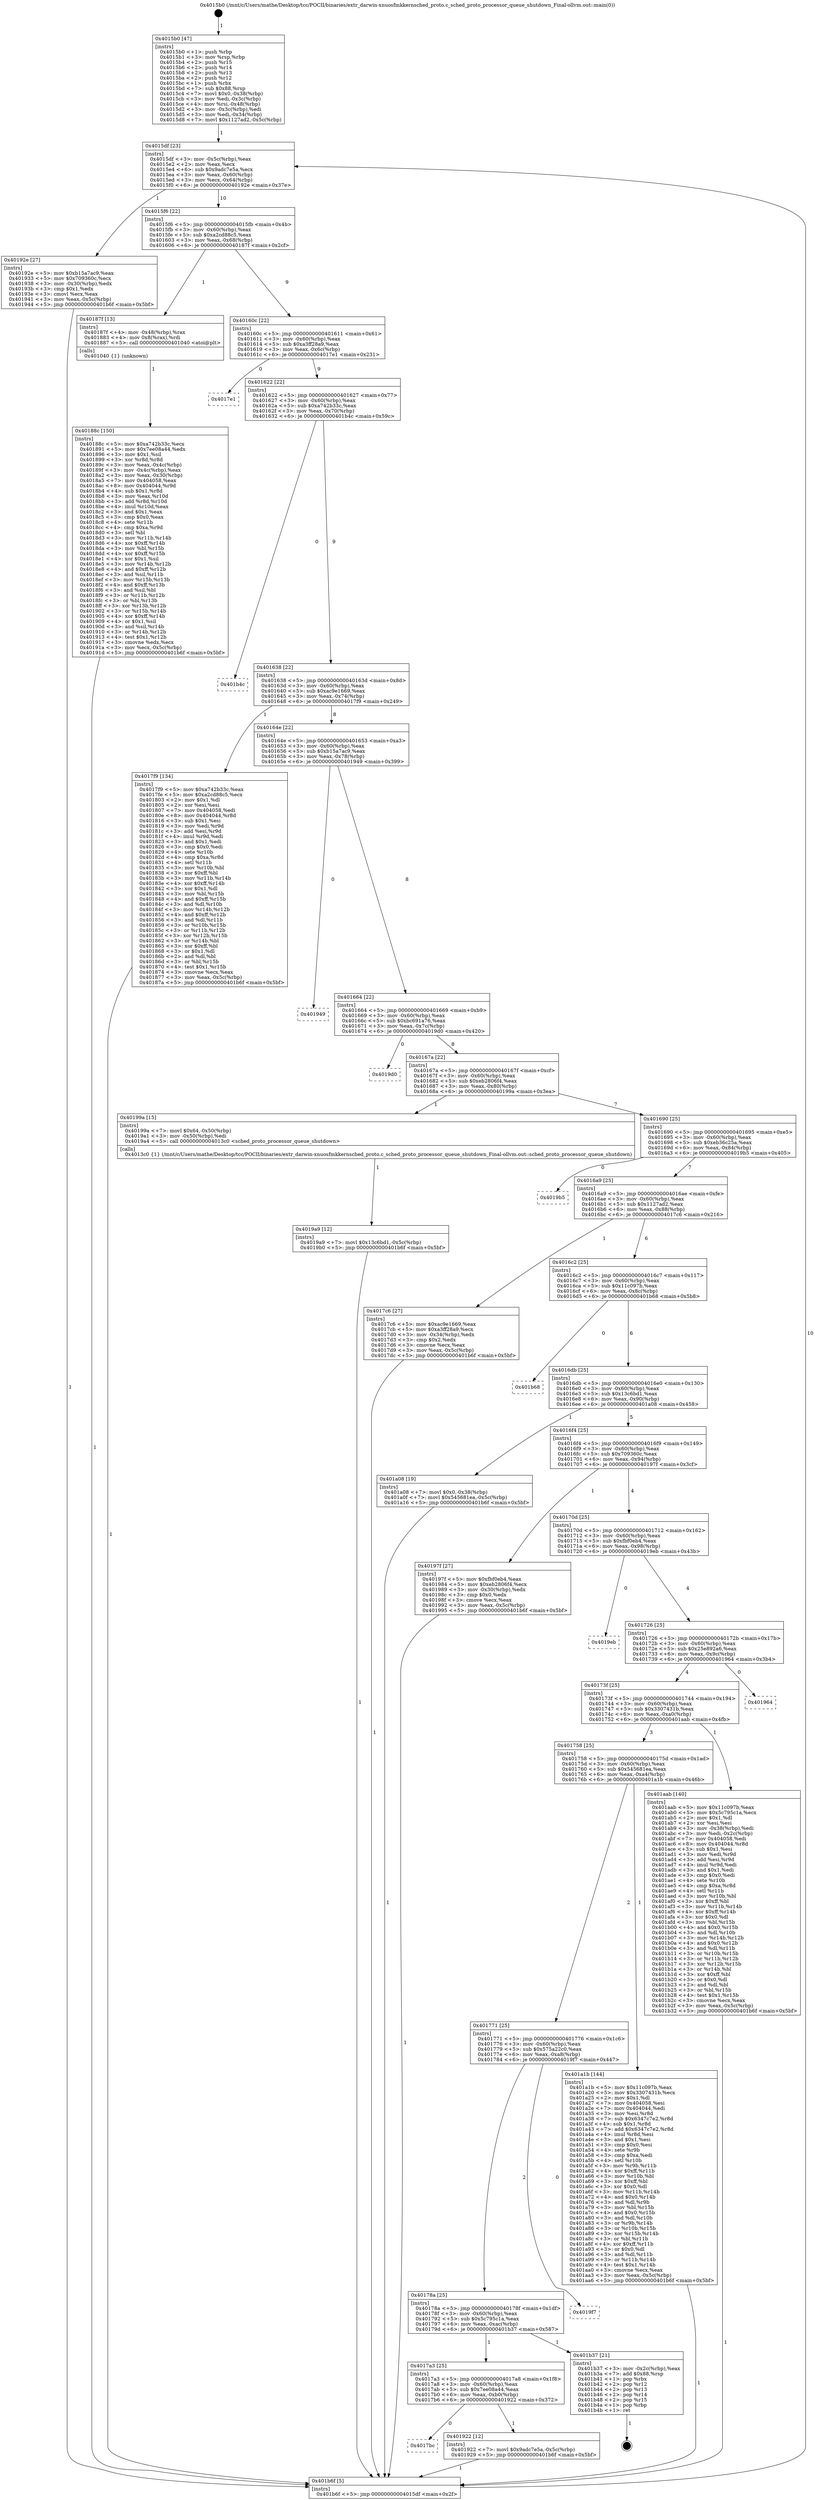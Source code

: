 digraph "0x4015b0" {
  label = "0x4015b0 (/mnt/c/Users/mathe/Desktop/tcc/POCII/binaries/extr_darwin-xnuosfmkkernsched_proto.c_sched_proto_processor_queue_shutdown_Final-ollvm.out::main(0))"
  labelloc = "t"
  node[shape=record]

  Entry [label="",width=0.3,height=0.3,shape=circle,fillcolor=black,style=filled]
  "0x4015df" [label="{
     0x4015df [23]\l
     | [instrs]\l
     &nbsp;&nbsp;0x4015df \<+3\>: mov -0x5c(%rbp),%eax\l
     &nbsp;&nbsp;0x4015e2 \<+2\>: mov %eax,%ecx\l
     &nbsp;&nbsp;0x4015e4 \<+6\>: sub $0x9adc7e5a,%ecx\l
     &nbsp;&nbsp;0x4015ea \<+3\>: mov %eax,-0x60(%rbp)\l
     &nbsp;&nbsp;0x4015ed \<+3\>: mov %ecx,-0x64(%rbp)\l
     &nbsp;&nbsp;0x4015f0 \<+6\>: je 000000000040192e \<main+0x37e\>\l
  }"]
  "0x40192e" [label="{
     0x40192e [27]\l
     | [instrs]\l
     &nbsp;&nbsp;0x40192e \<+5\>: mov $0xb15a7ac9,%eax\l
     &nbsp;&nbsp;0x401933 \<+5\>: mov $0x709360c,%ecx\l
     &nbsp;&nbsp;0x401938 \<+3\>: mov -0x30(%rbp),%edx\l
     &nbsp;&nbsp;0x40193b \<+3\>: cmp $0x1,%edx\l
     &nbsp;&nbsp;0x40193e \<+3\>: cmovl %ecx,%eax\l
     &nbsp;&nbsp;0x401941 \<+3\>: mov %eax,-0x5c(%rbp)\l
     &nbsp;&nbsp;0x401944 \<+5\>: jmp 0000000000401b6f \<main+0x5bf\>\l
  }"]
  "0x4015f6" [label="{
     0x4015f6 [22]\l
     | [instrs]\l
     &nbsp;&nbsp;0x4015f6 \<+5\>: jmp 00000000004015fb \<main+0x4b\>\l
     &nbsp;&nbsp;0x4015fb \<+3\>: mov -0x60(%rbp),%eax\l
     &nbsp;&nbsp;0x4015fe \<+5\>: sub $0xa2cd88c5,%eax\l
     &nbsp;&nbsp;0x401603 \<+3\>: mov %eax,-0x68(%rbp)\l
     &nbsp;&nbsp;0x401606 \<+6\>: je 000000000040187f \<main+0x2cf\>\l
  }"]
  Exit [label="",width=0.3,height=0.3,shape=circle,fillcolor=black,style=filled,peripheries=2]
  "0x40187f" [label="{
     0x40187f [13]\l
     | [instrs]\l
     &nbsp;&nbsp;0x40187f \<+4\>: mov -0x48(%rbp),%rax\l
     &nbsp;&nbsp;0x401883 \<+4\>: mov 0x8(%rax),%rdi\l
     &nbsp;&nbsp;0x401887 \<+5\>: call 0000000000401040 \<atoi@plt\>\l
     | [calls]\l
     &nbsp;&nbsp;0x401040 \{1\} (unknown)\l
  }"]
  "0x40160c" [label="{
     0x40160c [22]\l
     | [instrs]\l
     &nbsp;&nbsp;0x40160c \<+5\>: jmp 0000000000401611 \<main+0x61\>\l
     &nbsp;&nbsp;0x401611 \<+3\>: mov -0x60(%rbp),%eax\l
     &nbsp;&nbsp;0x401614 \<+5\>: sub $0xa3ff28a9,%eax\l
     &nbsp;&nbsp;0x401619 \<+3\>: mov %eax,-0x6c(%rbp)\l
     &nbsp;&nbsp;0x40161c \<+6\>: je 00000000004017e1 \<main+0x231\>\l
  }"]
  "0x4019a9" [label="{
     0x4019a9 [12]\l
     | [instrs]\l
     &nbsp;&nbsp;0x4019a9 \<+7\>: movl $0x13c6bd1,-0x5c(%rbp)\l
     &nbsp;&nbsp;0x4019b0 \<+5\>: jmp 0000000000401b6f \<main+0x5bf\>\l
  }"]
  "0x4017e1" [label="{
     0x4017e1\l
  }", style=dashed]
  "0x401622" [label="{
     0x401622 [22]\l
     | [instrs]\l
     &nbsp;&nbsp;0x401622 \<+5\>: jmp 0000000000401627 \<main+0x77\>\l
     &nbsp;&nbsp;0x401627 \<+3\>: mov -0x60(%rbp),%eax\l
     &nbsp;&nbsp;0x40162a \<+5\>: sub $0xa742b33c,%eax\l
     &nbsp;&nbsp;0x40162f \<+3\>: mov %eax,-0x70(%rbp)\l
     &nbsp;&nbsp;0x401632 \<+6\>: je 0000000000401b4c \<main+0x59c\>\l
  }"]
  "0x4017bc" [label="{
     0x4017bc\l
  }", style=dashed]
  "0x401b4c" [label="{
     0x401b4c\l
  }", style=dashed]
  "0x401638" [label="{
     0x401638 [22]\l
     | [instrs]\l
     &nbsp;&nbsp;0x401638 \<+5\>: jmp 000000000040163d \<main+0x8d\>\l
     &nbsp;&nbsp;0x40163d \<+3\>: mov -0x60(%rbp),%eax\l
     &nbsp;&nbsp;0x401640 \<+5\>: sub $0xac9e1669,%eax\l
     &nbsp;&nbsp;0x401645 \<+3\>: mov %eax,-0x74(%rbp)\l
     &nbsp;&nbsp;0x401648 \<+6\>: je 00000000004017f9 \<main+0x249\>\l
  }"]
  "0x401922" [label="{
     0x401922 [12]\l
     | [instrs]\l
     &nbsp;&nbsp;0x401922 \<+7\>: movl $0x9adc7e5a,-0x5c(%rbp)\l
     &nbsp;&nbsp;0x401929 \<+5\>: jmp 0000000000401b6f \<main+0x5bf\>\l
  }"]
  "0x4017f9" [label="{
     0x4017f9 [134]\l
     | [instrs]\l
     &nbsp;&nbsp;0x4017f9 \<+5\>: mov $0xa742b33c,%eax\l
     &nbsp;&nbsp;0x4017fe \<+5\>: mov $0xa2cd88c5,%ecx\l
     &nbsp;&nbsp;0x401803 \<+2\>: mov $0x1,%dl\l
     &nbsp;&nbsp;0x401805 \<+2\>: xor %esi,%esi\l
     &nbsp;&nbsp;0x401807 \<+7\>: mov 0x404058,%edi\l
     &nbsp;&nbsp;0x40180e \<+8\>: mov 0x404044,%r8d\l
     &nbsp;&nbsp;0x401816 \<+3\>: sub $0x1,%esi\l
     &nbsp;&nbsp;0x401819 \<+3\>: mov %edi,%r9d\l
     &nbsp;&nbsp;0x40181c \<+3\>: add %esi,%r9d\l
     &nbsp;&nbsp;0x40181f \<+4\>: imul %r9d,%edi\l
     &nbsp;&nbsp;0x401823 \<+3\>: and $0x1,%edi\l
     &nbsp;&nbsp;0x401826 \<+3\>: cmp $0x0,%edi\l
     &nbsp;&nbsp;0x401829 \<+4\>: sete %r10b\l
     &nbsp;&nbsp;0x40182d \<+4\>: cmp $0xa,%r8d\l
     &nbsp;&nbsp;0x401831 \<+4\>: setl %r11b\l
     &nbsp;&nbsp;0x401835 \<+3\>: mov %r10b,%bl\l
     &nbsp;&nbsp;0x401838 \<+3\>: xor $0xff,%bl\l
     &nbsp;&nbsp;0x40183b \<+3\>: mov %r11b,%r14b\l
     &nbsp;&nbsp;0x40183e \<+4\>: xor $0xff,%r14b\l
     &nbsp;&nbsp;0x401842 \<+3\>: xor $0x1,%dl\l
     &nbsp;&nbsp;0x401845 \<+3\>: mov %bl,%r15b\l
     &nbsp;&nbsp;0x401848 \<+4\>: and $0xff,%r15b\l
     &nbsp;&nbsp;0x40184c \<+3\>: and %dl,%r10b\l
     &nbsp;&nbsp;0x40184f \<+3\>: mov %r14b,%r12b\l
     &nbsp;&nbsp;0x401852 \<+4\>: and $0xff,%r12b\l
     &nbsp;&nbsp;0x401856 \<+3\>: and %dl,%r11b\l
     &nbsp;&nbsp;0x401859 \<+3\>: or %r10b,%r15b\l
     &nbsp;&nbsp;0x40185c \<+3\>: or %r11b,%r12b\l
     &nbsp;&nbsp;0x40185f \<+3\>: xor %r12b,%r15b\l
     &nbsp;&nbsp;0x401862 \<+3\>: or %r14b,%bl\l
     &nbsp;&nbsp;0x401865 \<+3\>: xor $0xff,%bl\l
     &nbsp;&nbsp;0x401868 \<+3\>: or $0x1,%dl\l
     &nbsp;&nbsp;0x40186b \<+2\>: and %dl,%bl\l
     &nbsp;&nbsp;0x40186d \<+3\>: or %bl,%r15b\l
     &nbsp;&nbsp;0x401870 \<+4\>: test $0x1,%r15b\l
     &nbsp;&nbsp;0x401874 \<+3\>: cmovne %ecx,%eax\l
     &nbsp;&nbsp;0x401877 \<+3\>: mov %eax,-0x5c(%rbp)\l
     &nbsp;&nbsp;0x40187a \<+5\>: jmp 0000000000401b6f \<main+0x5bf\>\l
  }"]
  "0x40164e" [label="{
     0x40164e [22]\l
     | [instrs]\l
     &nbsp;&nbsp;0x40164e \<+5\>: jmp 0000000000401653 \<main+0xa3\>\l
     &nbsp;&nbsp;0x401653 \<+3\>: mov -0x60(%rbp),%eax\l
     &nbsp;&nbsp;0x401656 \<+5\>: sub $0xb15a7ac9,%eax\l
     &nbsp;&nbsp;0x40165b \<+3\>: mov %eax,-0x78(%rbp)\l
     &nbsp;&nbsp;0x40165e \<+6\>: je 0000000000401949 \<main+0x399\>\l
  }"]
  "0x4017a3" [label="{
     0x4017a3 [25]\l
     | [instrs]\l
     &nbsp;&nbsp;0x4017a3 \<+5\>: jmp 00000000004017a8 \<main+0x1f8\>\l
     &nbsp;&nbsp;0x4017a8 \<+3\>: mov -0x60(%rbp),%eax\l
     &nbsp;&nbsp;0x4017ab \<+5\>: sub $0x7ee08a44,%eax\l
     &nbsp;&nbsp;0x4017b0 \<+6\>: mov %eax,-0xb0(%rbp)\l
     &nbsp;&nbsp;0x4017b6 \<+6\>: je 0000000000401922 \<main+0x372\>\l
  }"]
  "0x401949" [label="{
     0x401949\l
  }", style=dashed]
  "0x401664" [label="{
     0x401664 [22]\l
     | [instrs]\l
     &nbsp;&nbsp;0x401664 \<+5\>: jmp 0000000000401669 \<main+0xb9\>\l
     &nbsp;&nbsp;0x401669 \<+3\>: mov -0x60(%rbp),%eax\l
     &nbsp;&nbsp;0x40166c \<+5\>: sub $0xbc691a76,%eax\l
     &nbsp;&nbsp;0x401671 \<+3\>: mov %eax,-0x7c(%rbp)\l
     &nbsp;&nbsp;0x401674 \<+6\>: je 00000000004019d0 \<main+0x420\>\l
  }"]
  "0x401b37" [label="{
     0x401b37 [21]\l
     | [instrs]\l
     &nbsp;&nbsp;0x401b37 \<+3\>: mov -0x2c(%rbp),%eax\l
     &nbsp;&nbsp;0x401b3a \<+7\>: add $0x88,%rsp\l
     &nbsp;&nbsp;0x401b41 \<+1\>: pop %rbx\l
     &nbsp;&nbsp;0x401b42 \<+2\>: pop %r12\l
     &nbsp;&nbsp;0x401b44 \<+2\>: pop %r13\l
     &nbsp;&nbsp;0x401b46 \<+2\>: pop %r14\l
     &nbsp;&nbsp;0x401b48 \<+2\>: pop %r15\l
     &nbsp;&nbsp;0x401b4a \<+1\>: pop %rbp\l
     &nbsp;&nbsp;0x401b4b \<+1\>: ret\l
  }"]
  "0x4019d0" [label="{
     0x4019d0\l
  }", style=dashed]
  "0x40167a" [label="{
     0x40167a [22]\l
     | [instrs]\l
     &nbsp;&nbsp;0x40167a \<+5\>: jmp 000000000040167f \<main+0xcf\>\l
     &nbsp;&nbsp;0x40167f \<+3\>: mov -0x60(%rbp),%eax\l
     &nbsp;&nbsp;0x401682 \<+5\>: sub $0xeb2806f4,%eax\l
     &nbsp;&nbsp;0x401687 \<+3\>: mov %eax,-0x80(%rbp)\l
     &nbsp;&nbsp;0x40168a \<+6\>: je 000000000040199a \<main+0x3ea\>\l
  }"]
  "0x40178a" [label="{
     0x40178a [25]\l
     | [instrs]\l
     &nbsp;&nbsp;0x40178a \<+5\>: jmp 000000000040178f \<main+0x1df\>\l
     &nbsp;&nbsp;0x40178f \<+3\>: mov -0x60(%rbp),%eax\l
     &nbsp;&nbsp;0x401792 \<+5\>: sub $0x5c795c1a,%eax\l
     &nbsp;&nbsp;0x401797 \<+6\>: mov %eax,-0xac(%rbp)\l
     &nbsp;&nbsp;0x40179d \<+6\>: je 0000000000401b37 \<main+0x587\>\l
  }"]
  "0x40199a" [label="{
     0x40199a [15]\l
     | [instrs]\l
     &nbsp;&nbsp;0x40199a \<+7\>: movl $0x64,-0x50(%rbp)\l
     &nbsp;&nbsp;0x4019a1 \<+3\>: mov -0x50(%rbp),%edi\l
     &nbsp;&nbsp;0x4019a4 \<+5\>: call 00000000004013c0 \<sched_proto_processor_queue_shutdown\>\l
     | [calls]\l
     &nbsp;&nbsp;0x4013c0 \{1\} (/mnt/c/Users/mathe/Desktop/tcc/POCII/binaries/extr_darwin-xnuosfmkkernsched_proto.c_sched_proto_processor_queue_shutdown_Final-ollvm.out::sched_proto_processor_queue_shutdown)\l
  }"]
  "0x401690" [label="{
     0x401690 [25]\l
     | [instrs]\l
     &nbsp;&nbsp;0x401690 \<+5\>: jmp 0000000000401695 \<main+0xe5\>\l
     &nbsp;&nbsp;0x401695 \<+3\>: mov -0x60(%rbp),%eax\l
     &nbsp;&nbsp;0x401698 \<+5\>: sub $0xeb36c25a,%eax\l
     &nbsp;&nbsp;0x40169d \<+6\>: mov %eax,-0x84(%rbp)\l
     &nbsp;&nbsp;0x4016a3 \<+6\>: je 00000000004019b5 \<main+0x405\>\l
  }"]
  "0x4019f7" [label="{
     0x4019f7\l
  }", style=dashed]
  "0x4019b5" [label="{
     0x4019b5\l
  }", style=dashed]
  "0x4016a9" [label="{
     0x4016a9 [25]\l
     | [instrs]\l
     &nbsp;&nbsp;0x4016a9 \<+5\>: jmp 00000000004016ae \<main+0xfe\>\l
     &nbsp;&nbsp;0x4016ae \<+3\>: mov -0x60(%rbp),%eax\l
     &nbsp;&nbsp;0x4016b1 \<+5\>: sub $0x1127ad2,%eax\l
     &nbsp;&nbsp;0x4016b6 \<+6\>: mov %eax,-0x88(%rbp)\l
     &nbsp;&nbsp;0x4016bc \<+6\>: je 00000000004017c6 \<main+0x216\>\l
  }"]
  "0x401771" [label="{
     0x401771 [25]\l
     | [instrs]\l
     &nbsp;&nbsp;0x401771 \<+5\>: jmp 0000000000401776 \<main+0x1c6\>\l
     &nbsp;&nbsp;0x401776 \<+3\>: mov -0x60(%rbp),%eax\l
     &nbsp;&nbsp;0x401779 \<+5\>: sub $0x575a22c0,%eax\l
     &nbsp;&nbsp;0x40177e \<+6\>: mov %eax,-0xa8(%rbp)\l
     &nbsp;&nbsp;0x401784 \<+6\>: je 00000000004019f7 \<main+0x447\>\l
  }"]
  "0x4017c6" [label="{
     0x4017c6 [27]\l
     | [instrs]\l
     &nbsp;&nbsp;0x4017c6 \<+5\>: mov $0xac9e1669,%eax\l
     &nbsp;&nbsp;0x4017cb \<+5\>: mov $0xa3ff28a9,%ecx\l
     &nbsp;&nbsp;0x4017d0 \<+3\>: mov -0x34(%rbp),%edx\l
     &nbsp;&nbsp;0x4017d3 \<+3\>: cmp $0x2,%edx\l
     &nbsp;&nbsp;0x4017d6 \<+3\>: cmovne %ecx,%eax\l
     &nbsp;&nbsp;0x4017d9 \<+3\>: mov %eax,-0x5c(%rbp)\l
     &nbsp;&nbsp;0x4017dc \<+5\>: jmp 0000000000401b6f \<main+0x5bf\>\l
  }"]
  "0x4016c2" [label="{
     0x4016c2 [25]\l
     | [instrs]\l
     &nbsp;&nbsp;0x4016c2 \<+5\>: jmp 00000000004016c7 \<main+0x117\>\l
     &nbsp;&nbsp;0x4016c7 \<+3\>: mov -0x60(%rbp),%eax\l
     &nbsp;&nbsp;0x4016ca \<+5\>: sub $0x11c097b,%eax\l
     &nbsp;&nbsp;0x4016cf \<+6\>: mov %eax,-0x8c(%rbp)\l
     &nbsp;&nbsp;0x4016d5 \<+6\>: je 0000000000401b68 \<main+0x5b8\>\l
  }"]
  "0x401b6f" [label="{
     0x401b6f [5]\l
     | [instrs]\l
     &nbsp;&nbsp;0x401b6f \<+5\>: jmp 00000000004015df \<main+0x2f\>\l
  }"]
  "0x4015b0" [label="{
     0x4015b0 [47]\l
     | [instrs]\l
     &nbsp;&nbsp;0x4015b0 \<+1\>: push %rbp\l
     &nbsp;&nbsp;0x4015b1 \<+3\>: mov %rsp,%rbp\l
     &nbsp;&nbsp;0x4015b4 \<+2\>: push %r15\l
     &nbsp;&nbsp;0x4015b6 \<+2\>: push %r14\l
     &nbsp;&nbsp;0x4015b8 \<+2\>: push %r13\l
     &nbsp;&nbsp;0x4015ba \<+2\>: push %r12\l
     &nbsp;&nbsp;0x4015bc \<+1\>: push %rbx\l
     &nbsp;&nbsp;0x4015bd \<+7\>: sub $0x88,%rsp\l
     &nbsp;&nbsp;0x4015c4 \<+7\>: movl $0x0,-0x38(%rbp)\l
     &nbsp;&nbsp;0x4015cb \<+3\>: mov %edi,-0x3c(%rbp)\l
     &nbsp;&nbsp;0x4015ce \<+4\>: mov %rsi,-0x48(%rbp)\l
     &nbsp;&nbsp;0x4015d2 \<+3\>: mov -0x3c(%rbp),%edi\l
     &nbsp;&nbsp;0x4015d5 \<+3\>: mov %edi,-0x34(%rbp)\l
     &nbsp;&nbsp;0x4015d8 \<+7\>: movl $0x1127ad2,-0x5c(%rbp)\l
  }"]
  "0x40188c" [label="{
     0x40188c [150]\l
     | [instrs]\l
     &nbsp;&nbsp;0x40188c \<+5\>: mov $0xa742b33c,%ecx\l
     &nbsp;&nbsp;0x401891 \<+5\>: mov $0x7ee08a44,%edx\l
     &nbsp;&nbsp;0x401896 \<+3\>: mov $0x1,%sil\l
     &nbsp;&nbsp;0x401899 \<+3\>: xor %r8d,%r8d\l
     &nbsp;&nbsp;0x40189c \<+3\>: mov %eax,-0x4c(%rbp)\l
     &nbsp;&nbsp;0x40189f \<+3\>: mov -0x4c(%rbp),%eax\l
     &nbsp;&nbsp;0x4018a2 \<+3\>: mov %eax,-0x30(%rbp)\l
     &nbsp;&nbsp;0x4018a5 \<+7\>: mov 0x404058,%eax\l
     &nbsp;&nbsp;0x4018ac \<+8\>: mov 0x404044,%r9d\l
     &nbsp;&nbsp;0x4018b4 \<+4\>: sub $0x1,%r8d\l
     &nbsp;&nbsp;0x4018b8 \<+3\>: mov %eax,%r10d\l
     &nbsp;&nbsp;0x4018bb \<+3\>: add %r8d,%r10d\l
     &nbsp;&nbsp;0x4018be \<+4\>: imul %r10d,%eax\l
     &nbsp;&nbsp;0x4018c2 \<+3\>: and $0x1,%eax\l
     &nbsp;&nbsp;0x4018c5 \<+3\>: cmp $0x0,%eax\l
     &nbsp;&nbsp;0x4018c8 \<+4\>: sete %r11b\l
     &nbsp;&nbsp;0x4018cc \<+4\>: cmp $0xa,%r9d\l
     &nbsp;&nbsp;0x4018d0 \<+3\>: setl %bl\l
     &nbsp;&nbsp;0x4018d3 \<+3\>: mov %r11b,%r14b\l
     &nbsp;&nbsp;0x4018d6 \<+4\>: xor $0xff,%r14b\l
     &nbsp;&nbsp;0x4018da \<+3\>: mov %bl,%r15b\l
     &nbsp;&nbsp;0x4018dd \<+4\>: xor $0xff,%r15b\l
     &nbsp;&nbsp;0x4018e1 \<+4\>: xor $0x1,%sil\l
     &nbsp;&nbsp;0x4018e5 \<+3\>: mov %r14b,%r12b\l
     &nbsp;&nbsp;0x4018e8 \<+4\>: and $0xff,%r12b\l
     &nbsp;&nbsp;0x4018ec \<+3\>: and %sil,%r11b\l
     &nbsp;&nbsp;0x4018ef \<+3\>: mov %r15b,%r13b\l
     &nbsp;&nbsp;0x4018f2 \<+4\>: and $0xff,%r13b\l
     &nbsp;&nbsp;0x4018f6 \<+3\>: and %sil,%bl\l
     &nbsp;&nbsp;0x4018f9 \<+3\>: or %r11b,%r12b\l
     &nbsp;&nbsp;0x4018fc \<+3\>: or %bl,%r13b\l
     &nbsp;&nbsp;0x4018ff \<+3\>: xor %r13b,%r12b\l
     &nbsp;&nbsp;0x401902 \<+3\>: or %r15b,%r14b\l
     &nbsp;&nbsp;0x401905 \<+4\>: xor $0xff,%r14b\l
     &nbsp;&nbsp;0x401909 \<+4\>: or $0x1,%sil\l
     &nbsp;&nbsp;0x40190d \<+3\>: and %sil,%r14b\l
     &nbsp;&nbsp;0x401910 \<+3\>: or %r14b,%r12b\l
     &nbsp;&nbsp;0x401913 \<+4\>: test $0x1,%r12b\l
     &nbsp;&nbsp;0x401917 \<+3\>: cmovne %edx,%ecx\l
     &nbsp;&nbsp;0x40191a \<+3\>: mov %ecx,-0x5c(%rbp)\l
     &nbsp;&nbsp;0x40191d \<+5\>: jmp 0000000000401b6f \<main+0x5bf\>\l
  }"]
  "0x401a1b" [label="{
     0x401a1b [144]\l
     | [instrs]\l
     &nbsp;&nbsp;0x401a1b \<+5\>: mov $0x11c097b,%eax\l
     &nbsp;&nbsp;0x401a20 \<+5\>: mov $0x3307431b,%ecx\l
     &nbsp;&nbsp;0x401a25 \<+2\>: mov $0x1,%dl\l
     &nbsp;&nbsp;0x401a27 \<+7\>: mov 0x404058,%esi\l
     &nbsp;&nbsp;0x401a2e \<+7\>: mov 0x404044,%edi\l
     &nbsp;&nbsp;0x401a35 \<+3\>: mov %esi,%r8d\l
     &nbsp;&nbsp;0x401a38 \<+7\>: sub $0x6347c7e2,%r8d\l
     &nbsp;&nbsp;0x401a3f \<+4\>: sub $0x1,%r8d\l
     &nbsp;&nbsp;0x401a43 \<+7\>: add $0x6347c7e2,%r8d\l
     &nbsp;&nbsp;0x401a4a \<+4\>: imul %r8d,%esi\l
     &nbsp;&nbsp;0x401a4e \<+3\>: and $0x1,%esi\l
     &nbsp;&nbsp;0x401a51 \<+3\>: cmp $0x0,%esi\l
     &nbsp;&nbsp;0x401a54 \<+4\>: sete %r9b\l
     &nbsp;&nbsp;0x401a58 \<+3\>: cmp $0xa,%edi\l
     &nbsp;&nbsp;0x401a5b \<+4\>: setl %r10b\l
     &nbsp;&nbsp;0x401a5f \<+3\>: mov %r9b,%r11b\l
     &nbsp;&nbsp;0x401a62 \<+4\>: xor $0xff,%r11b\l
     &nbsp;&nbsp;0x401a66 \<+3\>: mov %r10b,%bl\l
     &nbsp;&nbsp;0x401a69 \<+3\>: xor $0xff,%bl\l
     &nbsp;&nbsp;0x401a6c \<+3\>: xor $0x0,%dl\l
     &nbsp;&nbsp;0x401a6f \<+3\>: mov %r11b,%r14b\l
     &nbsp;&nbsp;0x401a72 \<+4\>: and $0x0,%r14b\l
     &nbsp;&nbsp;0x401a76 \<+3\>: and %dl,%r9b\l
     &nbsp;&nbsp;0x401a79 \<+3\>: mov %bl,%r15b\l
     &nbsp;&nbsp;0x401a7c \<+4\>: and $0x0,%r15b\l
     &nbsp;&nbsp;0x401a80 \<+3\>: and %dl,%r10b\l
     &nbsp;&nbsp;0x401a83 \<+3\>: or %r9b,%r14b\l
     &nbsp;&nbsp;0x401a86 \<+3\>: or %r10b,%r15b\l
     &nbsp;&nbsp;0x401a89 \<+3\>: xor %r15b,%r14b\l
     &nbsp;&nbsp;0x401a8c \<+3\>: or %bl,%r11b\l
     &nbsp;&nbsp;0x401a8f \<+4\>: xor $0xff,%r11b\l
     &nbsp;&nbsp;0x401a93 \<+3\>: or $0x0,%dl\l
     &nbsp;&nbsp;0x401a96 \<+3\>: and %dl,%r11b\l
     &nbsp;&nbsp;0x401a99 \<+3\>: or %r11b,%r14b\l
     &nbsp;&nbsp;0x401a9c \<+4\>: test $0x1,%r14b\l
     &nbsp;&nbsp;0x401aa0 \<+3\>: cmovne %ecx,%eax\l
     &nbsp;&nbsp;0x401aa3 \<+3\>: mov %eax,-0x5c(%rbp)\l
     &nbsp;&nbsp;0x401aa6 \<+5\>: jmp 0000000000401b6f \<main+0x5bf\>\l
  }"]
  "0x401b68" [label="{
     0x401b68\l
  }", style=dashed]
  "0x4016db" [label="{
     0x4016db [25]\l
     | [instrs]\l
     &nbsp;&nbsp;0x4016db \<+5\>: jmp 00000000004016e0 \<main+0x130\>\l
     &nbsp;&nbsp;0x4016e0 \<+3\>: mov -0x60(%rbp),%eax\l
     &nbsp;&nbsp;0x4016e3 \<+5\>: sub $0x13c6bd1,%eax\l
     &nbsp;&nbsp;0x4016e8 \<+6\>: mov %eax,-0x90(%rbp)\l
     &nbsp;&nbsp;0x4016ee \<+6\>: je 0000000000401a08 \<main+0x458\>\l
  }"]
  "0x401758" [label="{
     0x401758 [25]\l
     | [instrs]\l
     &nbsp;&nbsp;0x401758 \<+5\>: jmp 000000000040175d \<main+0x1ad\>\l
     &nbsp;&nbsp;0x40175d \<+3\>: mov -0x60(%rbp),%eax\l
     &nbsp;&nbsp;0x401760 \<+5\>: sub $0x545681ea,%eax\l
     &nbsp;&nbsp;0x401765 \<+6\>: mov %eax,-0xa4(%rbp)\l
     &nbsp;&nbsp;0x40176b \<+6\>: je 0000000000401a1b \<main+0x46b\>\l
  }"]
  "0x401a08" [label="{
     0x401a08 [19]\l
     | [instrs]\l
     &nbsp;&nbsp;0x401a08 \<+7\>: movl $0x0,-0x38(%rbp)\l
     &nbsp;&nbsp;0x401a0f \<+7\>: movl $0x545681ea,-0x5c(%rbp)\l
     &nbsp;&nbsp;0x401a16 \<+5\>: jmp 0000000000401b6f \<main+0x5bf\>\l
  }"]
  "0x4016f4" [label="{
     0x4016f4 [25]\l
     | [instrs]\l
     &nbsp;&nbsp;0x4016f4 \<+5\>: jmp 00000000004016f9 \<main+0x149\>\l
     &nbsp;&nbsp;0x4016f9 \<+3\>: mov -0x60(%rbp),%eax\l
     &nbsp;&nbsp;0x4016fc \<+5\>: sub $0x709360c,%eax\l
     &nbsp;&nbsp;0x401701 \<+6\>: mov %eax,-0x94(%rbp)\l
     &nbsp;&nbsp;0x401707 \<+6\>: je 000000000040197f \<main+0x3cf\>\l
  }"]
  "0x401aab" [label="{
     0x401aab [140]\l
     | [instrs]\l
     &nbsp;&nbsp;0x401aab \<+5\>: mov $0x11c097b,%eax\l
     &nbsp;&nbsp;0x401ab0 \<+5\>: mov $0x5c795c1a,%ecx\l
     &nbsp;&nbsp;0x401ab5 \<+2\>: mov $0x1,%dl\l
     &nbsp;&nbsp;0x401ab7 \<+2\>: xor %esi,%esi\l
     &nbsp;&nbsp;0x401ab9 \<+3\>: mov -0x38(%rbp),%edi\l
     &nbsp;&nbsp;0x401abc \<+3\>: mov %edi,-0x2c(%rbp)\l
     &nbsp;&nbsp;0x401abf \<+7\>: mov 0x404058,%edi\l
     &nbsp;&nbsp;0x401ac6 \<+8\>: mov 0x404044,%r8d\l
     &nbsp;&nbsp;0x401ace \<+3\>: sub $0x1,%esi\l
     &nbsp;&nbsp;0x401ad1 \<+3\>: mov %edi,%r9d\l
     &nbsp;&nbsp;0x401ad4 \<+3\>: add %esi,%r9d\l
     &nbsp;&nbsp;0x401ad7 \<+4\>: imul %r9d,%edi\l
     &nbsp;&nbsp;0x401adb \<+3\>: and $0x1,%edi\l
     &nbsp;&nbsp;0x401ade \<+3\>: cmp $0x0,%edi\l
     &nbsp;&nbsp;0x401ae1 \<+4\>: sete %r10b\l
     &nbsp;&nbsp;0x401ae5 \<+4\>: cmp $0xa,%r8d\l
     &nbsp;&nbsp;0x401ae9 \<+4\>: setl %r11b\l
     &nbsp;&nbsp;0x401aed \<+3\>: mov %r10b,%bl\l
     &nbsp;&nbsp;0x401af0 \<+3\>: xor $0xff,%bl\l
     &nbsp;&nbsp;0x401af3 \<+3\>: mov %r11b,%r14b\l
     &nbsp;&nbsp;0x401af6 \<+4\>: xor $0xff,%r14b\l
     &nbsp;&nbsp;0x401afa \<+3\>: xor $0x0,%dl\l
     &nbsp;&nbsp;0x401afd \<+3\>: mov %bl,%r15b\l
     &nbsp;&nbsp;0x401b00 \<+4\>: and $0x0,%r15b\l
     &nbsp;&nbsp;0x401b04 \<+3\>: and %dl,%r10b\l
     &nbsp;&nbsp;0x401b07 \<+3\>: mov %r14b,%r12b\l
     &nbsp;&nbsp;0x401b0a \<+4\>: and $0x0,%r12b\l
     &nbsp;&nbsp;0x401b0e \<+3\>: and %dl,%r11b\l
     &nbsp;&nbsp;0x401b11 \<+3\>: or %r10b,%r15b\l
     &nbsp;&nbsp;0x401b14 \<+3\>: or %r11b,%r12b\l
     &nbsp;&nbsp;0x401b17 \<+3\>: xor %r12b,%r15b\l
     &nbsp;&nbsp;0x401b1a \<+3\>: or %r14b,%bl\l
     &nbsp;&nbsp;0x401b1d \<+3\>: xor $0xff,%bl\l
     &nbsp;&nbsp;0x401b20 \<+3\>: or $0x0,%dl\l
     &nbsp;&nbsp;0x401b23 \<+2\>: and %dl,%bl\l
     &nbsp;&nbsp;0x401b25 \<+3\>: or %bl,%r15b\l
     &nbsp;&nbsp;0x401b28 \<+4\>: test $0x1,%r15b\l
     &nbsp;&nbsp;0x401b2c \<+3\>: cmovne %ecx,%eax\l
     &nbsp;&nbsp;0x401b2f \<+3\>: mov %eax,-0x5c(%rbp)\l
     &nbsp;&nbsp;0x401b32 \<+5\>: jmp 0000000000401b6f \<main+0x5bf\>\l
  }"]
  "0x40197f" [label="{
     0x40197f [27]\l
     | [instrs]\l
     &nbsp;&nbsp;0x40197f \<+5\>: mov $0xfbf0eb4,%eax\l
     &nbsp;&nbsp;0x401984 \<+5\>: mov $0xeb2806f4,%ecx\l
     &nbsp;&nbsp;0x401989 \<+3\>: mov -0x30(%rbp),%edx\l
     &nbsp;&nbsp;0x40198c \<+3\>: cmp $0x0,%edx\l
     &nbsp;&nbsp;0x40198f \<+3\>: cmove %ecx,%eax\l
     &nbsp;&nbsp;0x401992 \<+3\>: mov %eax,-0x5c(%rbp)\l
     &nbsp;&nbsp;0x401995 \<+5\>: jmp 0000000000401b6f \<main+0x5bf\>\l
  }"]
  "0x40170d" [label="{
     0x40170d [25]\l
     | [instrs]\l
     &nbsp;&nbsp;0x40170d \<+5\>: jmp 0000000000401712 \<main+0x162\>\l
     &nbsp;&nbsp;0x401712 \<+3\>: mov -0x60(%rbp),%eax\l
     &nbsp;&nbsp;0x401715 \<+5\>: sub $0xfbf0eb4,%eax\l
     &nbsp;&nbsp;0x40171a \<+6\>: mov %eax,-0x98(%rbp)\l
     &nbsp;&nbsp;0x401720 \<+6\>: je 00000000004019eb \<main+0x43b\>\l
  }"]
  "0x40173f" [label="{
     0x40173f [25]\l
     | [instrs]\l
     &nbsp;&nbsp;0x40173f \<+5\>: jmp 0000000000401744 \<main+0x194\>\l
     &nbsp;&nbsp;0x401744 \<+3\>: mov -0x60(%rbp),%eax\l
     &nbsp;&nbsp;0x401747 \<+5\>: sub $0x3307431b,%eax\l
     &nbsp;&nbsp;0x40174c \<+6\>: mov %eax,-0xa0(%rbp)\l
     &nbsp;&nbsp;0x401752 \<+6\>: je 0000000000401aab \<main+0x4fb\>\l
  }"]
  "0x4019eb" [label="{
     0x4019eb\l
  }", style=dashed]
  "0x401726" [label="{
     0x401726 [25]\l
     | [instrs]\l
     &nbsp;&nbsp;0x401726 \<+5\>: jmp 000000000040172b \<main+0x17b\>\l
     &nbsp;&nbsp;0x40172b \<+3\>: mov -0x60(%rbp),%eax\l
     &nbsp;&nbsp;0x40172e \<+5\>: sub $0x25e892a6,%eax\l
     &nbsp;&nbsp;0x401733 \<+6\>: mov %eax,-0x9c(%rbp)\l
     &nbsp;&nbsp;0x401739 \<+6\>: je 0000000000401964 \<main+0x3b4\>\l
  }"]
  "0x401964" [label="{
     0x401964\l
  }", style=dashed]
  Entry -> "0x4015b0" [label=" 1"]
  "0x4015df" -> "0x40192e" [label=" 1"]
  "0x4015df" -> "0x4015f6" [label=" 10"]
  "0x401b37" -> Exit [label=" 1"]
  "0x4015f6" -> "0x40187f" [label=" 1"]
  "0x4015f6" -> "0x40160c" [label=" 9"]
  "0x401aab" -> "0x401b6f" [label=" 1"]
  "0x40160c" -> "0x4017e1" [label=" 0"]
  "0x40160c" -> "0x401622" [label=" 9"]
  "0x401a1b" -> "0x401b6f" [label=" 1"]
  "0x401622" -> "0x401b4c" [label=" 0"]
  "0x401622" -> "0x401638" [label=" 9"]
  "0x401a08" -> "0x401b6f" [label=" 1"]
  "0x401638" -> "0x4017f9" [label=" 1"]
  "0x401638" -> "0x40164e" [label=" 8"]
  "0x4019a9" -> "0x401b6f" [label=" 1"]
  "0x40164e" -> "0x401949" [label=" 0"]
  "0x40164e" -> "0x401664" [label=" 8"]
  "0x40197f" -> "0x401b6f" [label=" 1"]
  "0x401664" -> "0x4019d0" [label=" 0"]
  "0x401664" -> "0x40167a" [label=" 8"]
  "0x40192e" -> "0x401b6f" [label=" 1"]
  "0x40167a" -> "0x40199a" [label=" 1"]
  "0x40167a" -> "0x401690" [label=" 7"]
  "0x4017a3" -> "0x4017bc" [label=" 0"]
  "0x401690" -> "0x4019b5" [label=" 0"]
  "0x401690" -> "0x4016a9" [label=" 7"]
  "0x4017a3" -> "0x401922" [label=" 1"]
  "0x4016a9" -> "0x4017c6" [label=" 1"]
  "0x4016a9" -> "0x4016c2" [label=" 6"]
  "0x4017c6" -> "0x401b6f" [label=" 1"]
  "0x4015b0" -> "0x4015df" [label=" 1"]
  "0x401b6f" -> "0x4015df" [label=" 10"]
  "0x4017f9" -> "0x401b6f" [label=" 1"]
  "0x40187f" -> "0x40188c" [label=" 1"]
  "0x40188c" -> "0x401b6f" [label=" 1"]
  "0x40178a" -> "0x4017a3" [label=" 1"]
  "0x4016c2" -> "0x401b68" [label=" 0"]
  "0x4016c2" -> "0x4016db" [label=" 6"]
  "0x40178a" -> "0x401b37" [label=" 1"]
  "0x4016db" -> "0x401a08" [label=" 1"]
  "0x4016db" -> "0x4016f4" [label=" 5"]
  "0x401771" -> "0x40178a" [label=" 2"]
  "0x4016f4" -> "0x40197f" [label=" 1"]
  "0x4016f4" -> "0x40170d" [label=" 4"]
  "0x401771" -> "0x4019f7" [label=" 0"]
  "0x40170d" -> "0x4019eb" [label=" 0"]
  "0x40170d" -> "0x401726" [label=" 4"]
  "0x401758" -> "0x401771" [label=" 2"]
  "0x401726" -> "0x401964" [label=" 0"]
  "0x401726" -> "0x40173f" [label=" 4"]
  "0x40199a" -> "0x4019a9" [label=" 1"]
  "0x40173f" -> "0x401aab" [label=" 1"]
  "0x40173f" -> "0x401758" [label=" 3"]
  "0x401922" -> "0x401b6f" [label=" 1"]
  "0x401758" -> "0x401a1b" [label=" 1"]
}
